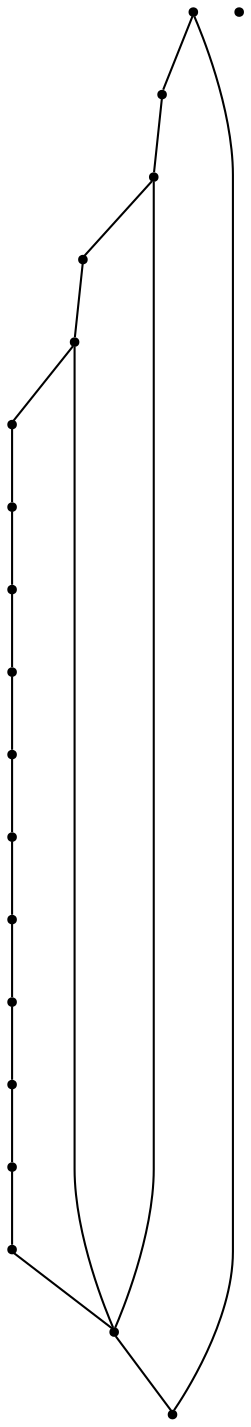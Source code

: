 graph {
  node [shape=point,comment="{\"directed\":false,\"doi\":\"10.1007/978-3-642-00219-9_27\",\"figure\":\"2 (1)\"}"]

  v0 [pos="1318.3636994117915,764.7333172665828"]
  v1 [pos="1253.6280853271483,764.7333172665828"]
  v2 [pos="1124.1526578681412,829.4485122461637"]
  v3 [pos="1210.4709668536518,980.445121743234"]
  v4 [pos="1145.7311534792877,764.7333172665828"]
  v5 [pos="1102.574035005791,656.8772878254429"]
  v6 [pos="1080.9955393946448,764.7333172665827"]
  v7 [pos="994.6771667835324,613.7367077695123"]
  v8 [pos="1080.9955393946448,1066.7262818550948"]
  v9 [pos="1037.834285257029,678.4478322590365"]
  v10 [pos="865.2017393245252,937.3002167916181"]
  v11 [pos="1016.2557260202807,894.1593823300593"]
  v12 [pos="865.2017393245253,656.8772878254429"]
  v13 [pos="994.6771667835324,1066.7262818550948"]
  v14 [pos="886.7802985612734,829.4485122461638"]
  v15 [pos="800.4660616142805,807.8738973225131"]
  v16 [pos="735.7262482399165,894.1593823300593"]
  v17 [pos="757.3048074766648,1066.7262818550948"]
  v18 [pos="649.4079392544058,1002.0154117711992"]

  v0 -- v1 [id="-1",pos="1318.3636994117915,764.7333172665828 1253.6280853271483,764.7333172665828 1253.6280853271483,764.7333172665828 1253.6280853271483,764.7333172665828"]
  v18 -- v17 [id="-2",pos="649.4079392544058,1002.0154117711992 757.3048074766648,1066.7262818550948 757.3048074766648,1066.7262818550948 757.3048074766648,1066.7262818550948"]
  v16 -- v18 [id="-3",pos="735.7262482399165,894.1593823300593 649.4079392544058,1002.0154117711992 649.4079392544058,1002.0154117711992 649.4079392544058,1002.0154117711992"]
  v17 -- v13 [id="-4",pos="757.3048074766648,1066.7262818550948 994.6771667835324,1066.7262818550948 994.6771667835324,1066.7262818550948 994.6771667835324,1066.7262818550948"]
  v15 -- v14 [id="-5",pos="800.4660616142805,807.8738973225131 886.7802985612734,829.4485122461638 886.7802985612734,829.4485122461638 886.7802985612734,829.4485122461638"]
  v10 -- v16 [id="-6",pos="865.2017393245252,937.3002167916181 735.7262482399165,894.1593823300593 735.7262482399165,894.1593823300593 735.7262482399165,894.1593823300593"]
  v12 -- v15 [id="-7",pos="865.2017393245253,656.8772878254429 800.4660616142805,807.8738973225131 800.4660616142805,807.8738973225131 800.4660616142805,807.8738973225131"]
  v14 -- v9 [id="-8",pos="886.7802985612734,829.4485122461638 1037.834285257029,678.4478322590365 1037.834285257029,678.4478322590365 1037.834285257029,678.4478322590365"]
  v1 -- v2 [id="-9",pos="1253.6280853271483,764.7333172665828 1124.1526578681412,829.4485122461637 1124.1526578681412,829.4485122461637 1124.1526578681412,829.4485122461637"]
  v2 -- v11 [id="-11",pos="1124.1526578681412,829.4485122461637 1210.4709668536518,786.303607294548 1210.4709668536518,786.303607294548 1210.4709668536518,786.303607294548 1210.4709668536518,902.0080503764904 1210.4709668536518,902.0080503764904 1210.4709668536518,902.0080503764904 1148.8126686273617,980.445121743234 1148.8126686273617,980.445121743234 1148.8126686273617,980.445121743234 1048.6256327074627,980.445121743234 1048.6256327074627,980.445121743234 1048.6256327074627,980.445121743234 1016.2557260202807,894.1593823300593 1016.2557260202807,894.1593823300593 1016.2557260202807,894.1593823300593"]
  v7 -- v12 [id="-13",pos="994.6771667835324,613.7367077695123 865.2017393245253,656.8772878254429 865.2017393245253,656.8772878254429 865.2017393245253,656.8772878254429"]
  v11 -- v8 [id="-14",pos="1016.2557260202807,894.1593823300593 1080.9955393946448,1066.7262818550948 1080.9955393946448,1066.7262818550948 1080.9955393946448,1066.7262818550948"]
  v9 -- v10 [id="-15",pos="1037.834285257029,678.4478322590365 865.2017393245252,937.3002167916181 865.2017393245252,937.3002167916181 865.2017393245252,937.3002167916181"]
  v11 -- v4 [id="-16",pos="1016.2557260202807,894.1593823300593 1005.4685142339662,980.445121743234 1005.4685142339662,980.445121743234 1005.4685142339662,980.445121743234 951.5201119356377,980.445121743234 951.5201119356377,980.445121743234 951.5201119356377,980.445121743234 951.5201119356377,807.8738973225131 951.5201119356377,807.8738973225131 951.5201119356377,807.8738973225131 1009.0670510225517,721.5924828050238 1009.0670510225517,721.5924828050238 1009.0670510225517,721.5924828050238 1128.4683824406113,721.5924828050238 1128.4683824406113,721.5924828050238 1128.4683824406113,721.5924828050238 1145.7311534792877,764.7333172665828 1145.7311534792877,764.7333172665828 1145.7311534792877,764.7333172665828"]
  v6 -- v4 [id="-17",pos="1080.9955393946448,764.7333172665827 1145.7311534792877,764.7333172665828 1145.7311534792877,764.7333172665828 1145.7311534792877,764.7333172665828"]
  v2 -- v6 [id="-18",pos="1124.1526578681412,829.4485122461637 1080.9955393946448,764.7333172665827 1080.9955393946448,764.7333172665827 1080.9955393946448,764.7333172665827"]
  v4 -- v5 [id="-20",pos="1145.7311534792877,764.7333172665828 1102.574035005791,656.8772878254429 1102.574035005791,656.8772878254429 1102.574035005791,656.8772878254429"]
  v13 -- v11 [id="-21",pos="994.6771667835324,1066.7262818550948 1016.2557260202807,894.1593823300593 1016.2557260202807,894.1593823300593 1016.2557260202807,894.1593823300593"]
  v8 -- v0 [id="-22",pos="1080.9955393946448,1066.7262818550948 1318.3636994117915,764.7333172665828 1318.3636994117915,764.7333172665828 1318.3636994117915,764.7333172665828"]
  v5 -- v7 [id="-23",pos="1102.574035005791,656.8772878254429 994.6771667835324,613.7367077695123 994.6771667835324,613.7367077695123 994.6771667835324,613.7367077695123"]
}